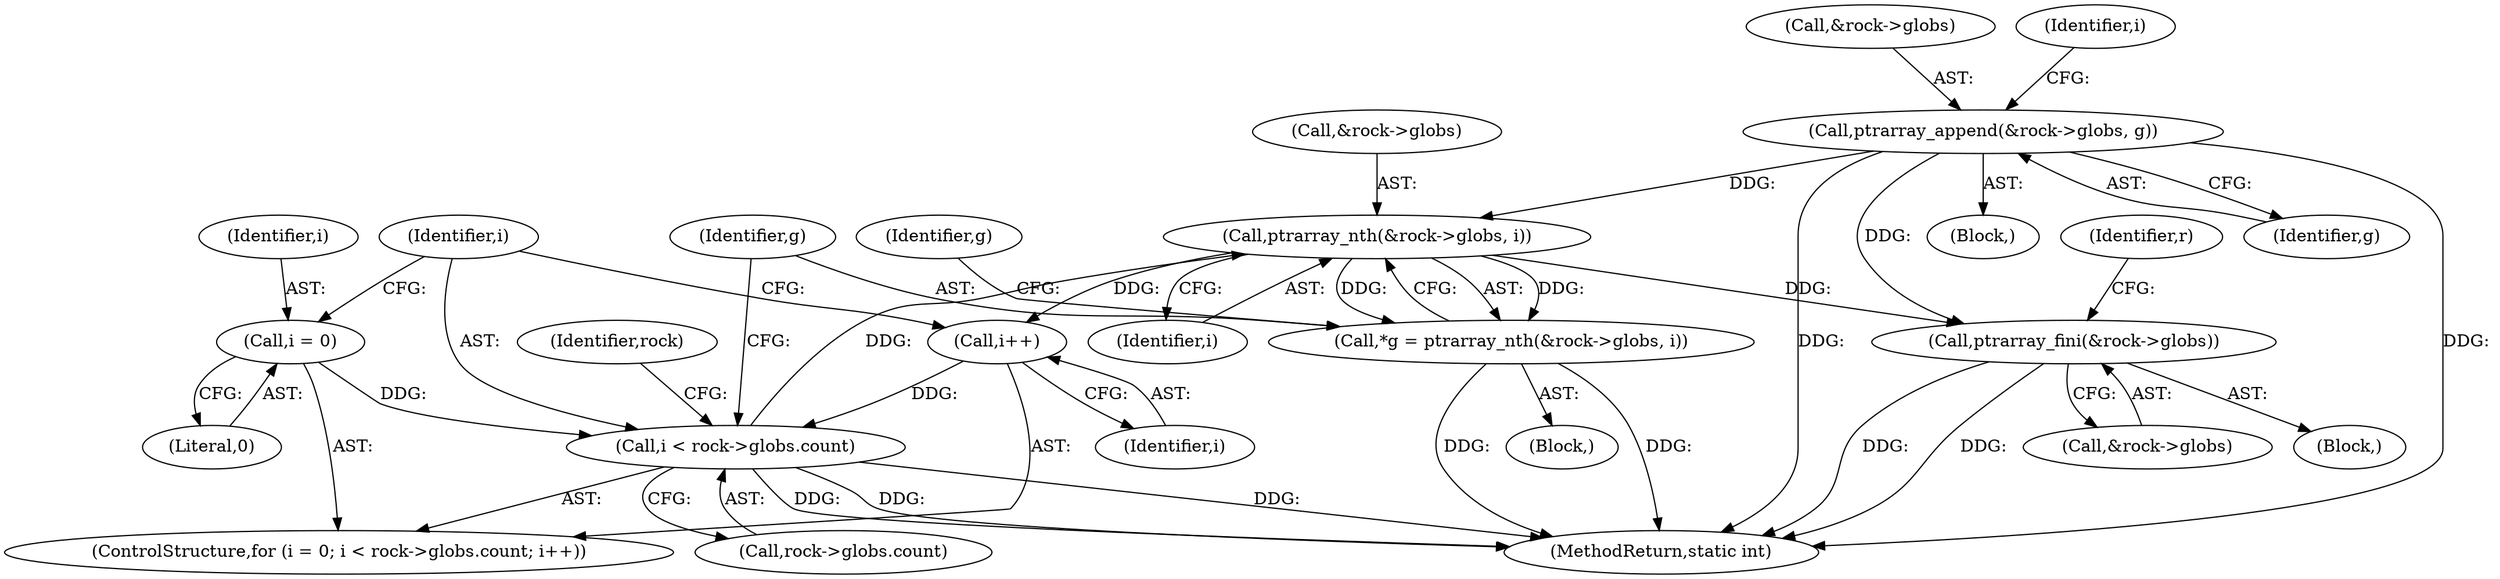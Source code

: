 digraph "0_cyrus-imapd_6bd33275368edfa71ae117de895488584678ac79@pointer" {
"1000756" [label="(Call,ptrarray_nth(&rock->globs, i))"];
"1000201" [label="(Call,ptrarray_append(&rock->globs, g))"];
"1000743" [label="(Call,i < rock->globs.count)"];
"1000750" [label="(Call,i++)"];
"1000756" [label="(Call,ptrarray_nth(&rock->globs, i))"];
"1000740" [label="(Call,i = 0)"];
"1000754" [label="(Call,*g = ptrarray_nth(&rock->globs, i))"];
"1000765" [label="(Call,ptrarray_fini(&rock->globs))"];
"1000739" [label="(ControlStructure,for (i = 0; i < rock->globs.count; i++))"];
"1000743" [label="(Call,i < rock->globs.count)"];
"1000741" [label="(Identifier,i)"];
"1000756" [label="(Call,ptrarray_nth(&rock->globs, i))"];
"1000772" [label="(MethodReturn,static int)"];
"1000771" [label="(Identifier,r)"];
"1000202" [label="(Call,&rock->globs)"];
"1000201" [label="(Call,ptrarray_append(&rock->globs, g))"];
"1000745" [label="(Call,rock->globs.count)"];
"1000765" [label="(Call,ptrarray_fini(&rock->globs))"];
"1000766" [label="(Call,&rock->globs)"];
"1000755" [label="(Identifier,g)"];
"1000768" [label="(Identifier,rock)"];
"1000200" [label="(Block,)"];
"1000744" [label="(Identifier,i)"];
"1000754" [label="(Call,*g = ptrarray_nth(&rock->globs, i))"];
"1000750" [label="(Call,i++)"];
"1000757" [label="(Call,&rock->globs)"];
"1000751" [label="(Identifier,i)"];
"1000199" [label="(Identifier,i)"];
"1000740" [label="(Call,i = 0)"];
"1000764" [label="(Identifier,g)"];
"1000761" [label="(Identifier,i)"];
"1000206" [label="(Identifier,g)"];
"1000752" [label="(Block,)"];
"1000742" [label="(Literal,0)"];
"1000131" [label="(Block,)"];
"1000756" -> "1000754"  [label="AST: "];
"1000756" -> "1000761"  [label="CFG: "];
"1000757" -> "1000756"  [label="AST: "];
"1000761" -> "1000756"  [label="AST: "];
"1000754" -> "1000756"  [label="CFG: "];
"1000756" -> "1000750"  [label="DDG: "];
"1000756" -> "1000754"  [label="DDG: "];
"1000756" -> "1000754"  [label="DDG: "];
"1000201" -> "1000756"  [label="DDG: "];
"1000743" -> "1000756"  [label="DDG: "];
"1000756" -> "1000765"  [label="DDG: "];
"1000201" -> "1000200"  [label="AST: "];
"1000201" -> "1000206"  [label="CFG: "];
"1000202" -> "1000201"  [label="AST: "];
"1000206" -> "1000201"  [label="AST: "];
"1000199" -> "1000201"  [label="CFG: "];
"1000201" -> "1000772"  [label="DDG: "];
"1000201" -> "1000772"  [label="DDG: "];
"1000201" -> "1000765"  [label="DDG: "];
"1000743" -> "1000739"  [label="AST: "];
"1000743" -> "1000745"  [label="CFG: "];
"1000744" -> "1000743"  [label="AST: "];
"1000745" -> "1000743"  [label="AST: "];
"1000755" -> "1000743"  [label="CFG: "];
"1000768" -> "1000743"  [label="CFG: "];
"1000743" -> "1000772"  [label="DDG: "];
"1000743" -> "1000772"  [label="DDG: "];
"1000743" -> "1000772"  [label="DDG: "];
"1000750" -> "1000743"  [label="DDG: "];
"1000740" -> "1000743"  [label="DDG: "];
"1000750" -> "1000739"  [label="AST: "];
"1000750" -> "1000751"  [label="CFG: "];
"1000751" -> "1000750"  [label="AST: "];
"1000744" -> "1000750"  [label="CFG: "];
"1000740" -> "1000739"  [label="AST: "];
"1000740" -> "1000742"  [label="CFG: "];
"1000741" -> "1000740"  [label="AST: "];
"1000742" -> "1000740"  [label="AST: "];
"1000744" -> "1000740"  [label="CFG: "];
"1000754" -> "1000752"  [label="AST: "];
"1000755" -> "1000754"  [label="AST: "];
"1000764" -> "1000754"  [label="CFG: "];
"1000754" -> "1000772"  [label="DDG: "];
"1000754" -> "1000772"  [label="DDG: "];
"1000765" -> "1000131"  [label="AST: "];
"1000765" -> "1000766"  [label="CFG: "];
"1000766" -> "1000765"  [label="AST: "];
"1000771" -> "1000765"  [label="CFG: "];
"1000765" -> "1000772"  [label="DDG: "];
"1000765" -> "1000772"  [label="DDG: "];
}
